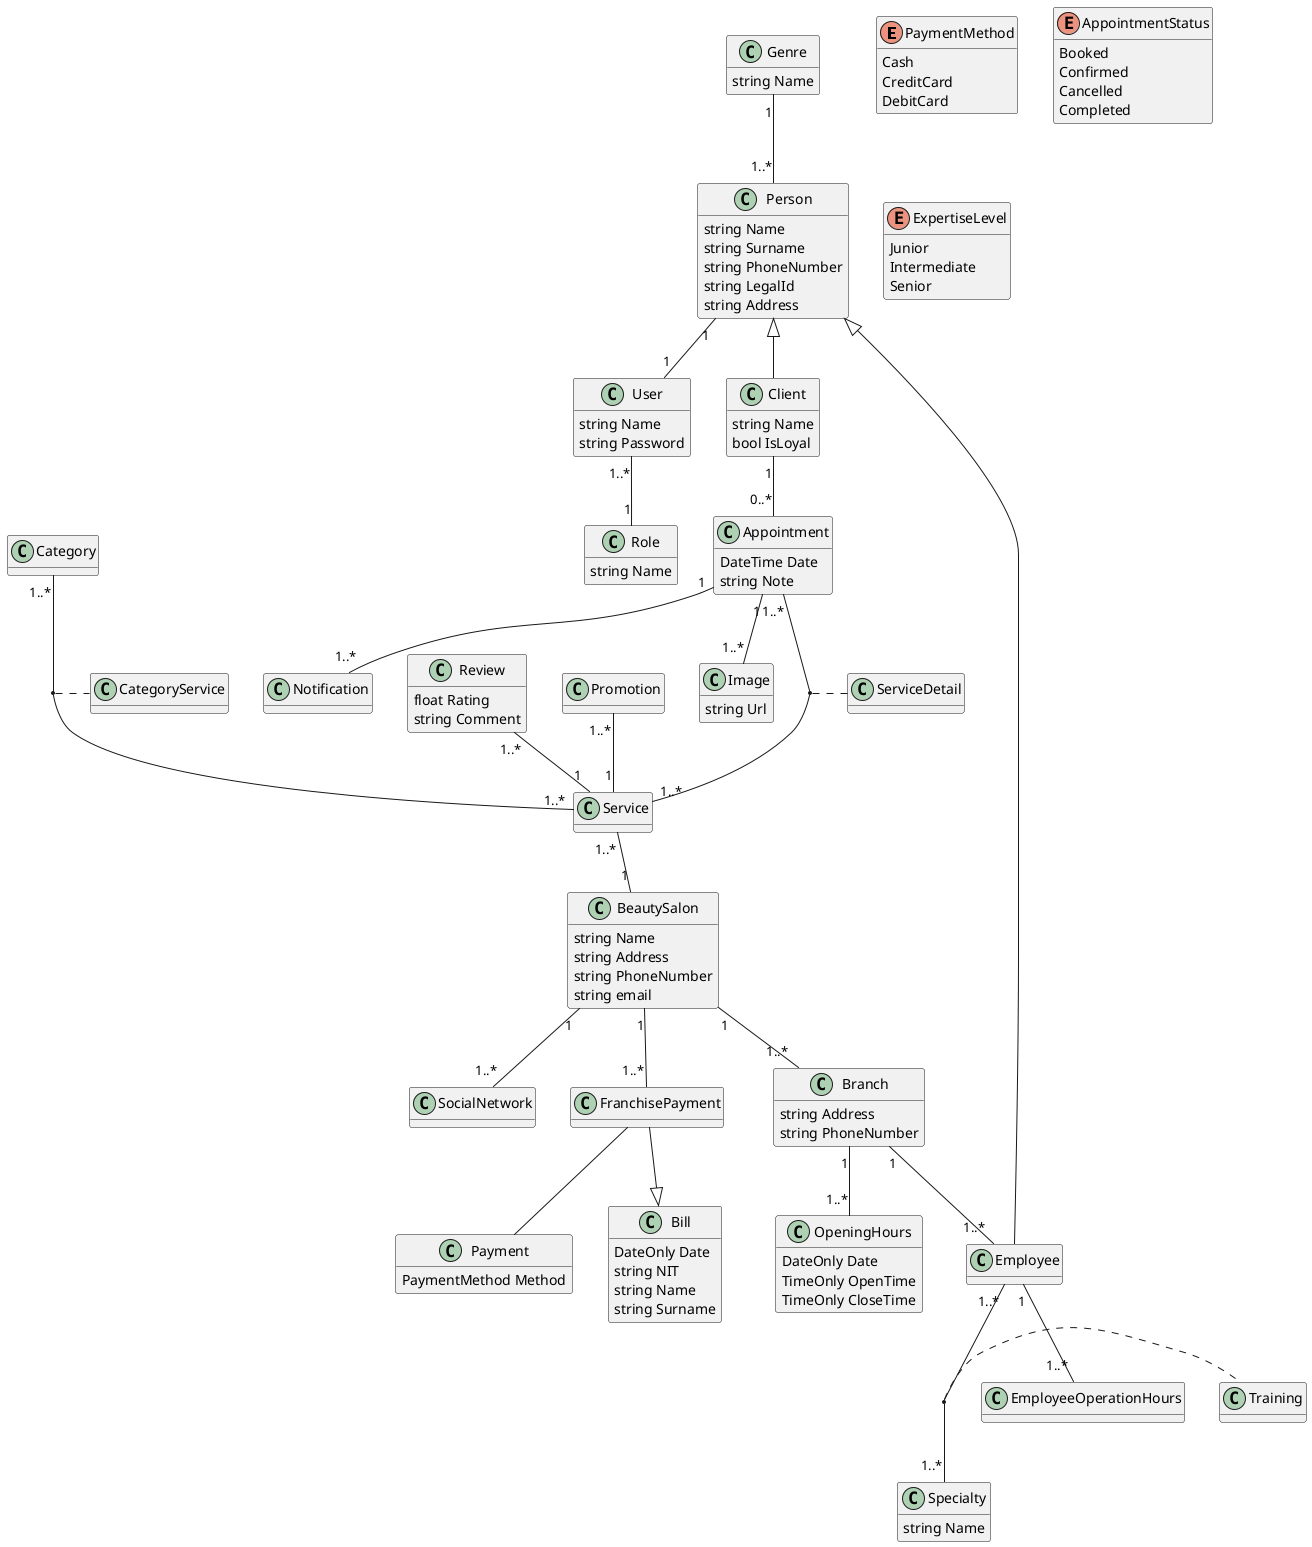 @startuml class

' !pragma layout smetana
' left to right direction

' skinparam linetype polyline
' skinparam linetype ortho
' skinparam groupInheritance 2

hide methods

enum PaymentMethod {
  Cash
  CreditCard
  DebitCard
}

class Payment {
  PaymentMethod Method
}

class Image {
  string Url
}


enum AppointmentStatus {
  Booked
  Confirmed
  Cancelled
  Completed
}

enum ExpertiseLevel {
  Junior
  Intermediate
  Senior
}

class Client {
  string Name
}

class Person {
  string Name
  string Surname
  string PhoneNumber
  string LegalId
  string Address
}

class Genre {
  string Name
}

class Client {
  bool IsLoyal
}

class User {
  string Name
  string Password
}

class Role {
  string Name
}

Person <|-- Client

class Review {
  float Rating
  string Comment
}

Review "1..*" -- "1" Service

class Promotion {

}



Promotion "1..*" -- "1" Service

class Category

Category "1..*" -- "1..*" Service

class CategoryService

(Category, Service) .. CategoryService

class OpeningHours {
  DateOnly Date
  TimeOnly OpenTime
  TimeOnly CloseTime
}

class Appointment {
  DateTime Date
  string Note
}

Appointment "1..*" -- "1..*" Service

class ServiceDetail

(Appointment, Service) .. ServiceDetail

class Notification {

}

class BeautySalon {
  string Name
  string Address
  string PhoneNumber
  string email
}

class Branch {
  string Address
  string PhoneNumber
}

class Employee

class SocialNetwork

class FranchisePayment

class EmployeeOperationHours


Client "1" -- "0..*" Appointment
Genre "1" -- "1..*" Person
Person "1" -- "1" User
User "1..*" -- "1" Role
Person <|-- Employee
Branch "1" -- "1..*" Employee
Branch "1" -- "1..*" OpeningHours
Service "1..*" -- "1" BeautySalon
BeautySalon "1" -- "1..*" SocialNetwork
BeautySalon "1" -- "1..*" FranchisePayment
FranchisePayment -- Payment

class Bill {
  DateOnly Date
  string NIT
  string Name
  string Surname
}

FranchisePayment --|> Bill
BeautySalon "1" -- "1..*" Branch
Employee "1"-- "1..*" EmployeeOperationHours

class Specialty {
  string Name
}

class Training {

}

Employee "1..*" -- "1..*" Specialty
(Employee, Specialty) .. Training

Appointment "1" -- "1..*" Notification
Appointment "1" -- "1..*" Image



@enduml
